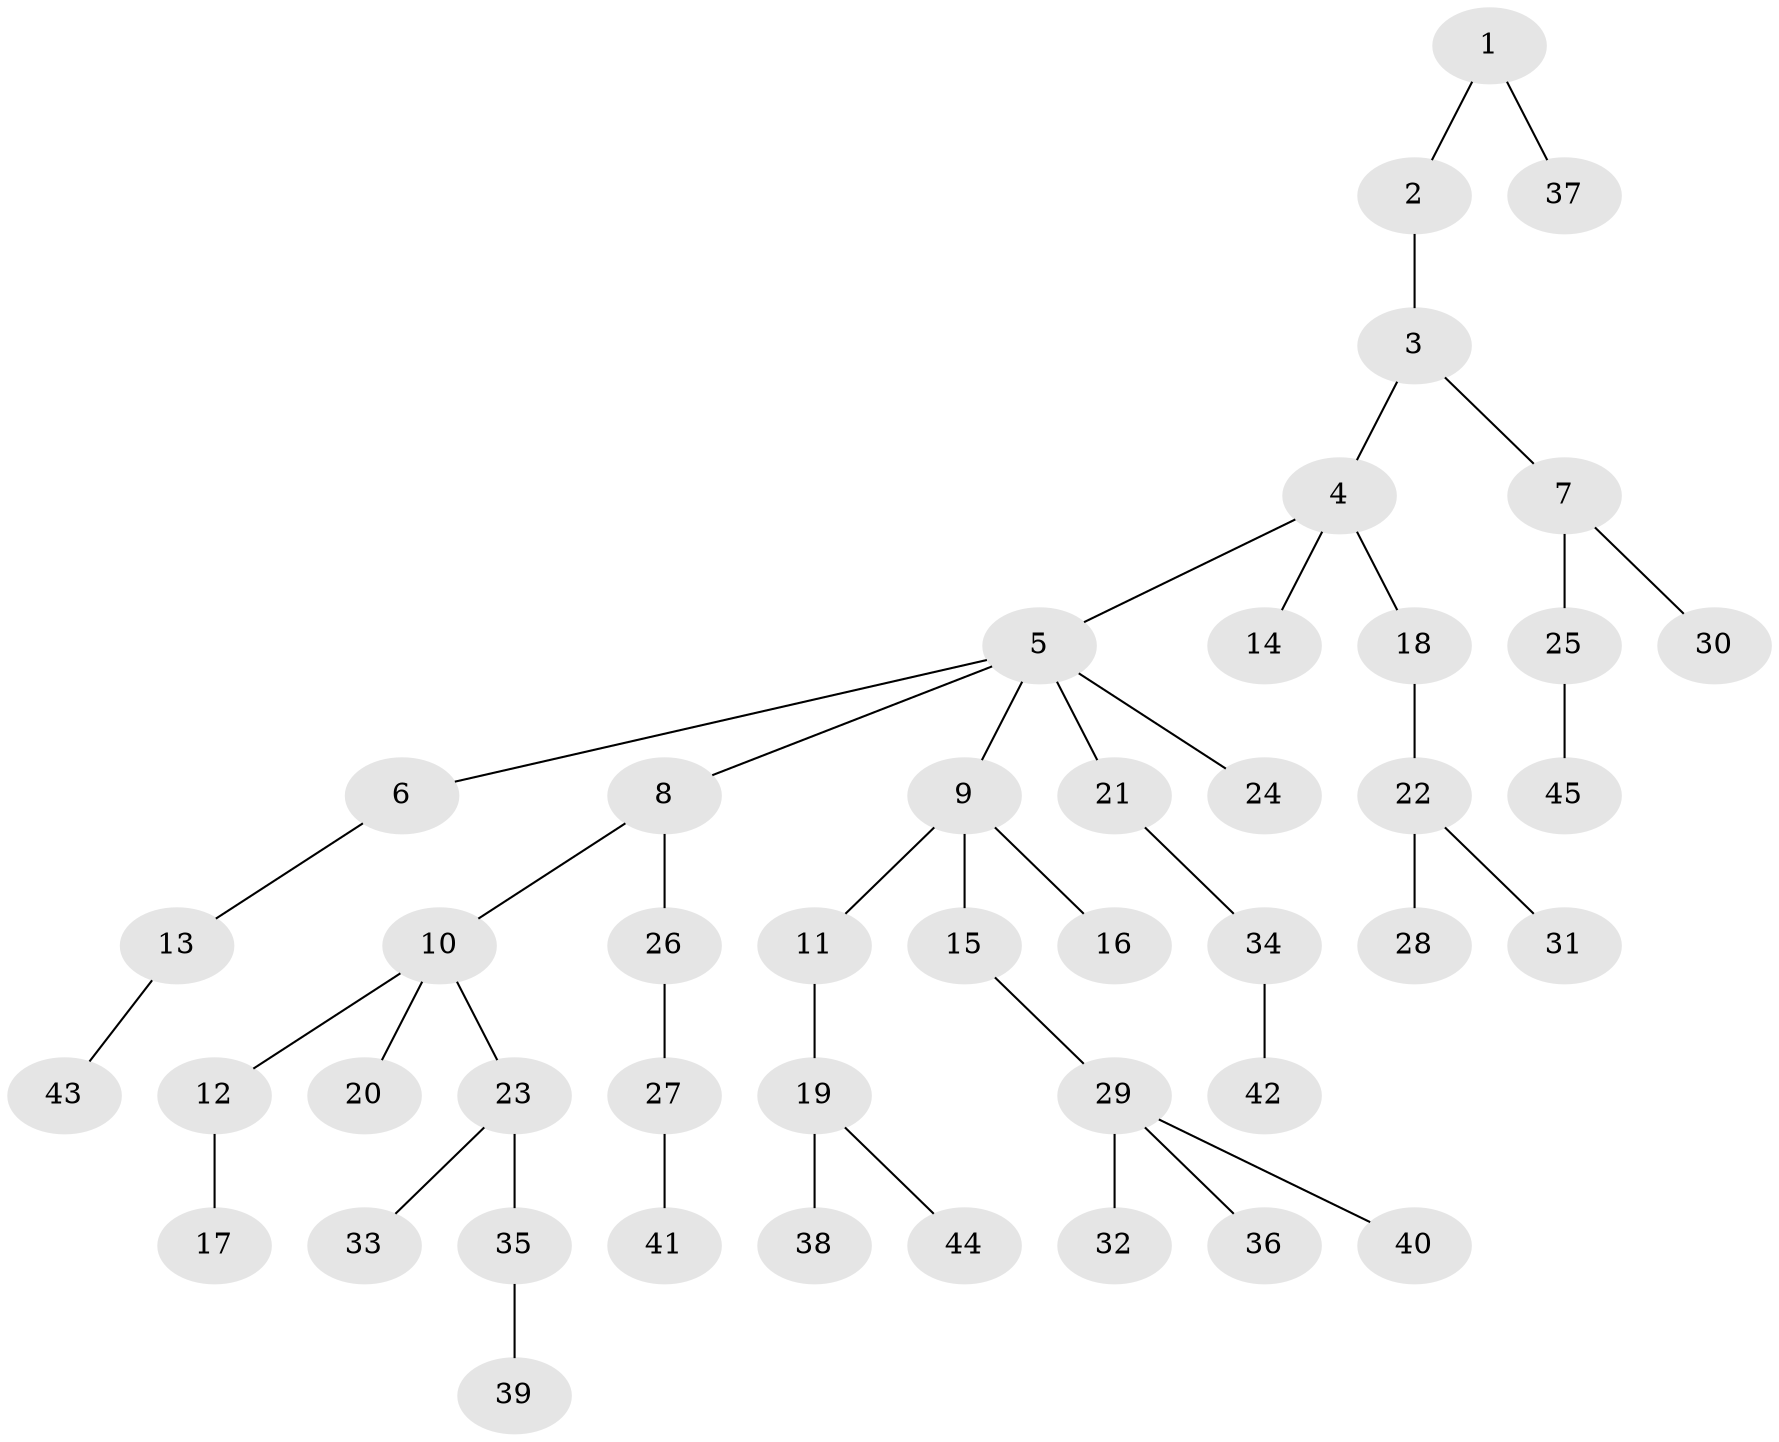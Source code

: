 // original degree distribution, {2: 0.27419354838709675, 4: 0.08064516129032258, 5: 0.03225806451612903, 7: 0.016129032258064516, 3: 0.11290322580645161, 1: 0.4838709677419355}
// Generated by graph-tools (version 1.1) at 2025/51/03/04/25 22:51:35]
// undirected, 45 vertices, 44 edges
graph export_dot {
  node [color=gray90,style=filled];
  1;
  2;
  3;
  4;
  5;
  6;
  7;
  8;
  9;
  10;
  11;
  12;
  13;
  14;
  15;
  16;
  17;
  18;
  19;
  20;
  21;
  22;
  23;
  24;
  25;
  26;
  27;
  28;
  29;
  30;
  31;
  32;
  33;
  34;
  35;
  36;
  37;
  38;
  39;
  40;
  41;
  42;
  43;
  44;
  45;
  1 -- 2 [weight=1.0];
  1 -- 37 [weight=1.0];
  2 -- 3 [weight=1.0];
  3 -- 4 [weight=1.0];
  3 -- 7 [weight=1.0];
  4 -- 5 [weight=1.0];
  4 -- 14 [weight=1.0];
  4 -- 18 [weight=1.0];
  5 -- 6 [weight=1.0];
  5 -- 8 [weight=1.0];
  5 -- 9 [weight=1.0];
  5 -- 21 [weight=1.0];
  5 -- 24 [weight=1.0];
  6 -- 13 [weight=1.0];
  7 -- 25 [weight=1.0];
  7 -- 30 [weight=1.0];
  8 -- 10 [weight=1.0];
  8 -- 26 [weight=1.0];
  9 -- 11 [weight=1.0];
  9 -- 15 [weight=1.0];
  9 -- 16 [weight=1.0];
  10 -- 12 [weight=1.0];
  10 -- 20 [weight=1.0];
  10 -- 23 [weight=1.0];
  11 -- 19 [weight=1.0];
  12 -- 17 [weight=1.0];
  13 -- 43 [weight=1.0];
  15 -- 29 [weight=1.0];
  18 -- 22 [weight=1.0];
  19 -- 38 [weight=1.0];
  19 -- 44 [weight=1.0];
  21 -- 34 [weight=1.0];
  22 -- 28 [weight=1.0];
  22 -- 31 [weight=1.0];
  23 -- 33 [weight=1.0];
  23 -- 35 [weight=1.0];
  25 -- 45 [weight=1.0];
  26 -- 27 [weight=1.0];
  27 -- 41 [weight=1.0];
  29 -- 32 [weight=1.0];
  29 -- 36 [weight=1.0];
  29 -- 40 [weight=1.0];
  34 -- 42 [weight=1.0];
  35 -- 39 [weight=1.0];
}
